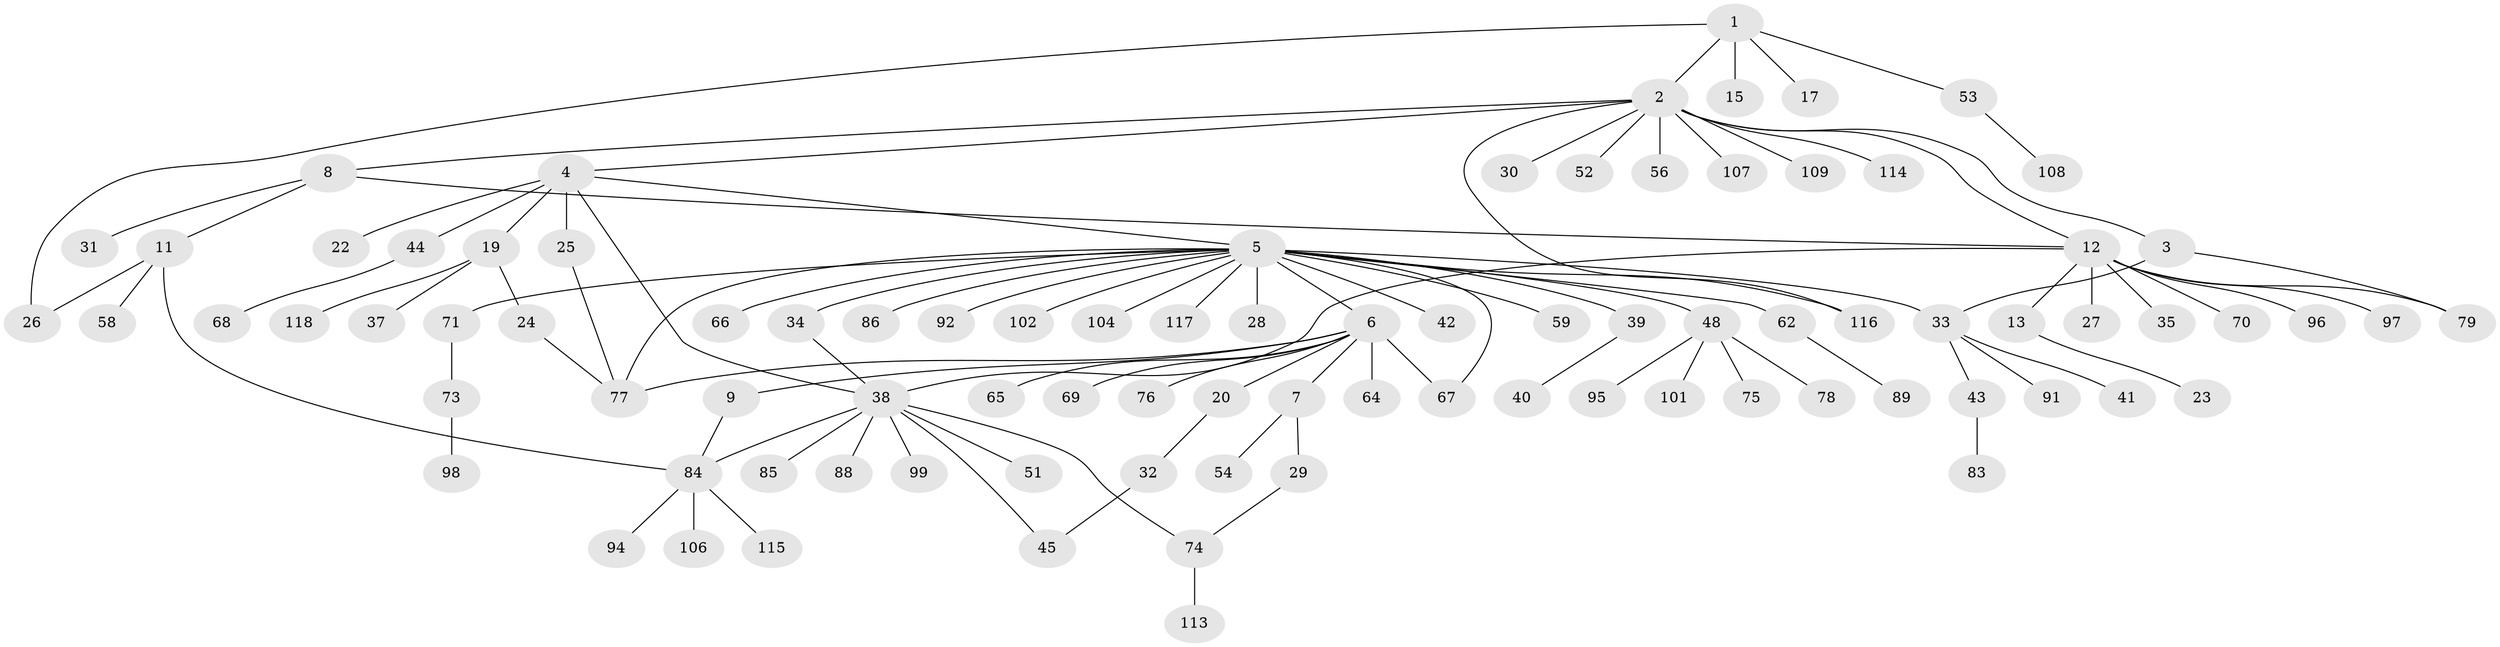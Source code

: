 // original degree distribution, {2: 0.19491525423728814, 10: 0.025423728813559324, 3: 0.1440677966101695, 6: 0.01694915254237288, 12: 0.00847457627118644, 5: 0.03389830508474576, 11: 0.00847457627118644, 1: 0.5423728813559322, 4: 0.01694915254237288, 14: 0.00847457627118644}
// Generated by graph-tools (version 1.1) at 2025/41/03/06/25 10:41:45]
// undirected, 90 vertices, 104 edges
graph export_dot {
graph [start="1"]
  node [color=gray90,style=filled];
  1 [super="+10"];
  2 [super="+16"];
  3 [super="+61"];
  4 [super="+14"];
  5 [super="+18"];
  6 [super="+93"];
  7;
  8 [super="+87"];
  9;
  11 [super="+47"];
  12 [super="+50"];
  13 [super="+57"];
  15;
  17 [super="+21"];
  19 [super="+81"];
  20 [super="+72"];
  22;
  23;
  24;
  25;
  26;
  27;
  28;
  29 [super="+36"];
  30;
  31;
  32 [super="+63"];
  33 [super="+103"];
  34;
  35;
  37 [super="+55"];
  38 [super="+46"];
  39;
  40 [super="+49"];
  41;
  42;
  43 [super="+112"];
  44;
  45;
  48 [super="+60"];
  51;
  52;
  53;
  54;
  56;
  58;
  59;
  62;
  64;
  65;
  66;
  67 [super="+82"];
  68 [super="+105"];
  69;
  70;
  71 [super="+111"];
  73 [super="+100"];
  74;
  75;
  76;
  77 [super="+80"];
  78;
  79;
  83;
  84 [super="+90"];
  85;
  86 [super="+110"];
  88;
  89;
  91;
  92;
  94;
  95;
  96;
  97;
  98;
  99;
  101;
  102;
  104;
  106;
  107;
  108;
  109;
  113;
  114;
  115;
  116;
  117;
  118;
  1 -- 2;
  1 -- 17;
  1 -- 53;
  1 -- 26;
  1 -- 15;
  2 -- 3;
  2 -- 4;
  2 -- 8;
  2 -- 30;
  2 -- 52;
  2 -- 107;
  2 -- 109;
  2 -- 114;
  2 -- 56;
  2 -- 116;
  2 -- 12;
  3 -- 79;
  3 -- 33;
  4 -- 5;
  4 -- 19;
  4 -- 22;
  4 -- 44;
  4 -- 25;
  4 -- 38;
  5 -- 6 [weight=2];
  5 -- 28 [weight=2];
  5 -- 42;
  5 -- 62;
  5 -- 86;
  5 -- 104;
  5 -- 116;
  5 -- 117;
  5 -- 33;
  5 -- 34;
  5 -- 66;
  5 -- 67;
  5 -- 102;
  5 -- 39;
  5 -- 71;
  5 -- 48;
  5 -- 59;
  5 -- 92;
  5 -- 77;
  6 -- 7;
  6 -- 9;
  6 -- 20;
  6 -- 64;
  6 -- 65;
  6 -- 67;
  6 -- 69;
  6 -- 76;
  6 -- 77;
  7 -- 29;
  7 -- 54;
  8 -- 11;
  8 -- 12;
  8 -- 31;
  9 -- 84;
  11 -- 26;
  11 -- 58;
  11 -- 84;
  12 -- 13;
  12 -- 27;
  12 -- 35;
  12 -- 70;
  12 -- 79;
  12 -- 96;
  12 -- 97;
  12 -- 38;
  13 -- 23;
  19 -- 24;
  19 -- 37;
  19 -- 118;
  20 -- 32;
  24 -- 77;
  25 -- 77;
  29 -- 74;
  32 -- 45;
  33 -- 41;
  33 -- 43;
  33 -- 91;
  34 -- 38;
  38 -- 99;
  38 -- 74;
  38 -- 45;
  38 -- 51;
  38 -- 84;
  38 -- 85;
  38 -- 88;
  39 -- 40;
  43 -- 83;
  44 -- 68;
  48 -- 78;
  48 -- 75;
  48 -- 101;
  48 -- 95;
  53 -- 108;
  62 -- 89;
  71 -- 73;
  73 -- 98;
  74 -- 113;
  84 -- 94;
  84 -- 115;
  84 -- 106;
}
